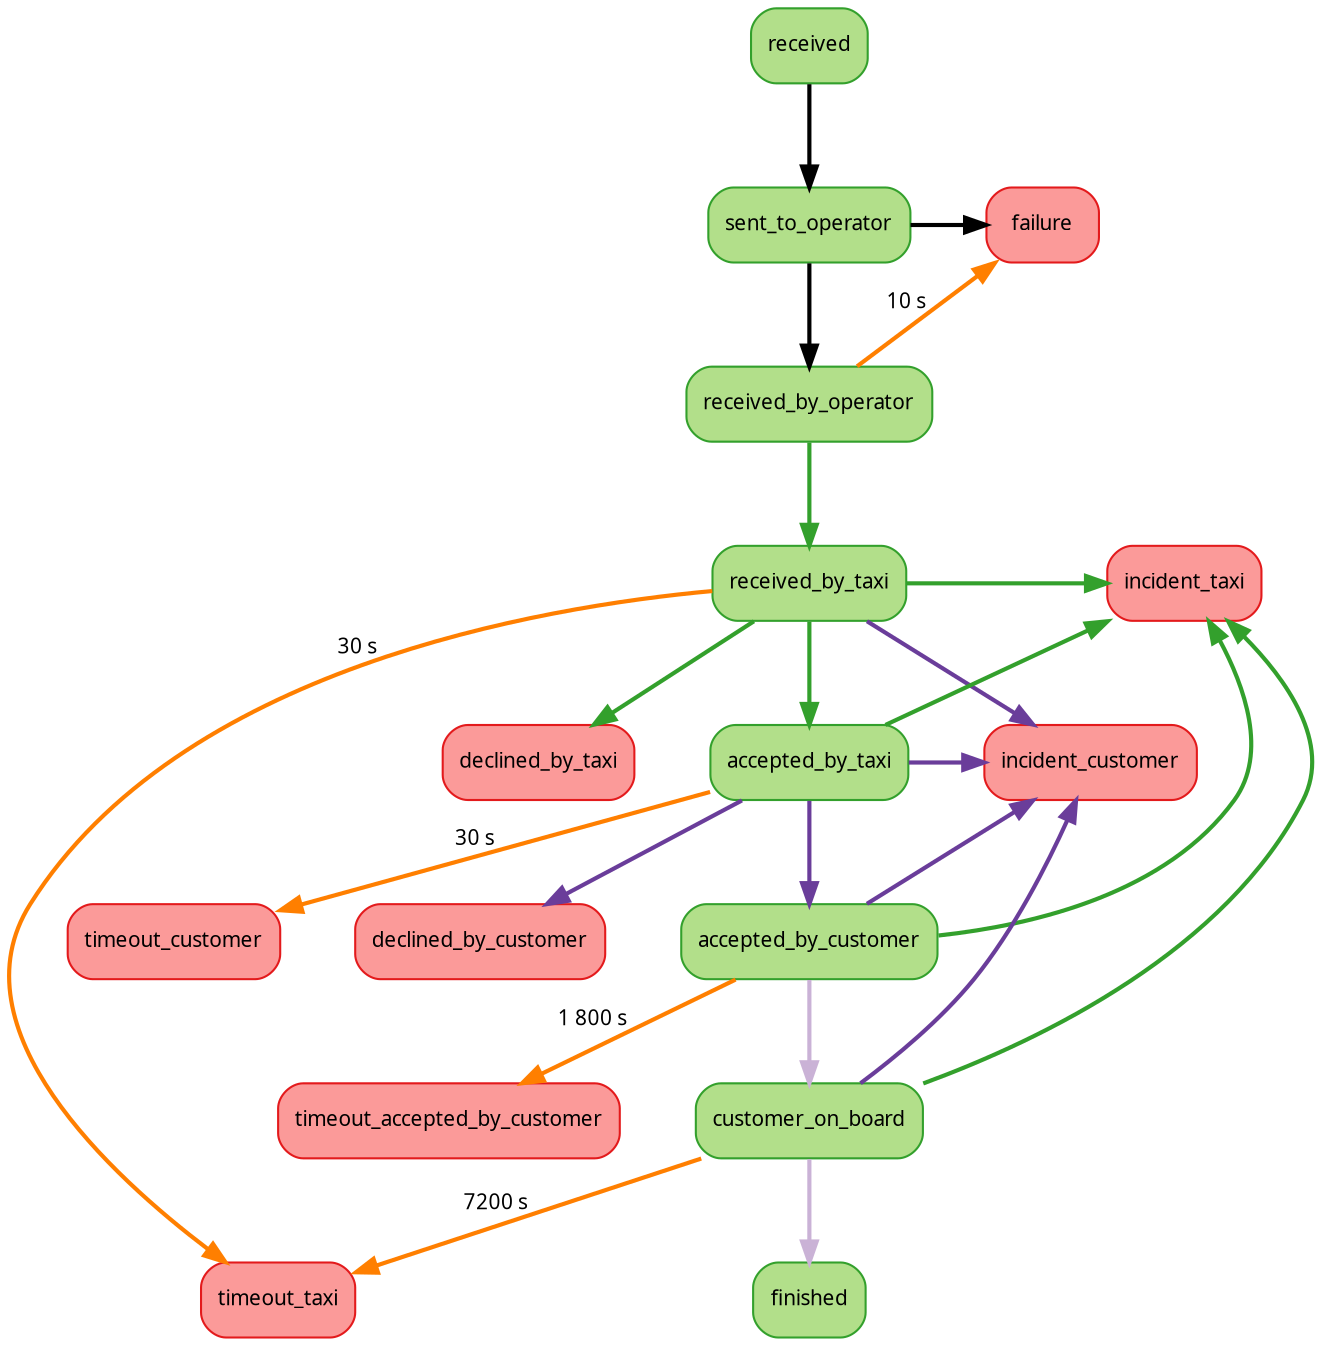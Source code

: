 digraph {
    rankdir=TB;
    nodesep=0.5;
    ranksep=0.7;
    node [shape=box,fontname=sans,fontsize=10,colorscheme=paired10];
    edge [fontname=sans,fontsize=10,colorscheme=paired10];
    node [color=4,style="rounded,filled",fillcolor=3];
    received;
    sent_to_operator;
    received_by_operator;
    received_by_taxi;
    accepted_by_taxi;
    accepted_by_customer;
    customer_on_board;
    finished;
    node [color=6,fillcolor=5];
    failure;
    declined_by_taxi;
    incident_taxi;
    timeout_taxi;
    incident_customer;
    declined_by_customer;
    timeout_customer;
    timeout_accepted_by_customer;

    edge [style=bold]; // server update
    received -> sent_to_operator [weight=8];
    sent_to_operator -> received_by_operator [weight=8];
    sent_to_operator -> failure;

    edge [color=4]; // operator updates
    received_by_operator -> received_by_taxi [weight=8];
    received_by_taxi -> accepted_by_taxi [weight=8];
    received_by_taxi -> declined_by_taxi;
    received_by_taxi -> incident_taxi;
    accepted_by_taxi -> incident_taxi;
    accepted_by_customer -> incident_taxi;
    customer_on_board -> incident_taxi;

    edge [color=8]; // timeouts
    received_by_operator -> failure [xlabel="10 s"];
    received_by_taxi -> timeout_taxi [xlabel="30 s"];
    accepted_by_taxi -> timeout_customer [xlabel="30 s"];
    accepted_by_customer -> timeout_accepted_by_customer [xlabel="1 800 s"];
    customer_on_board -> timeout_taxi [xlabel="7200 s"];

    edge [color=10]; // search engine updates
    accepted_by_taxi -> accepted_by_customer [weight=8];
    received_by_taxi -> incident_customer;
    accepted_by_taxi -> incident_customer;
    accepted_by_taxi -> declined_by_customer;
    accepted_by_customer -> incident_customer;
    customer_on_board -> incident_customer;

    edge [color=9]; // after taxi status update
    accepted_by_customer -> customer_on_board [weight=8];
    customer_on_board -> finished [weight=8];

    // Trick to make the graph narrower
    { rank = same; sent_to_operator; failure; }
    { rank = same; received_by_taxi; incident_taxi; }
    { rank = same; accepted_by_taxi; incident_customer; }
}
